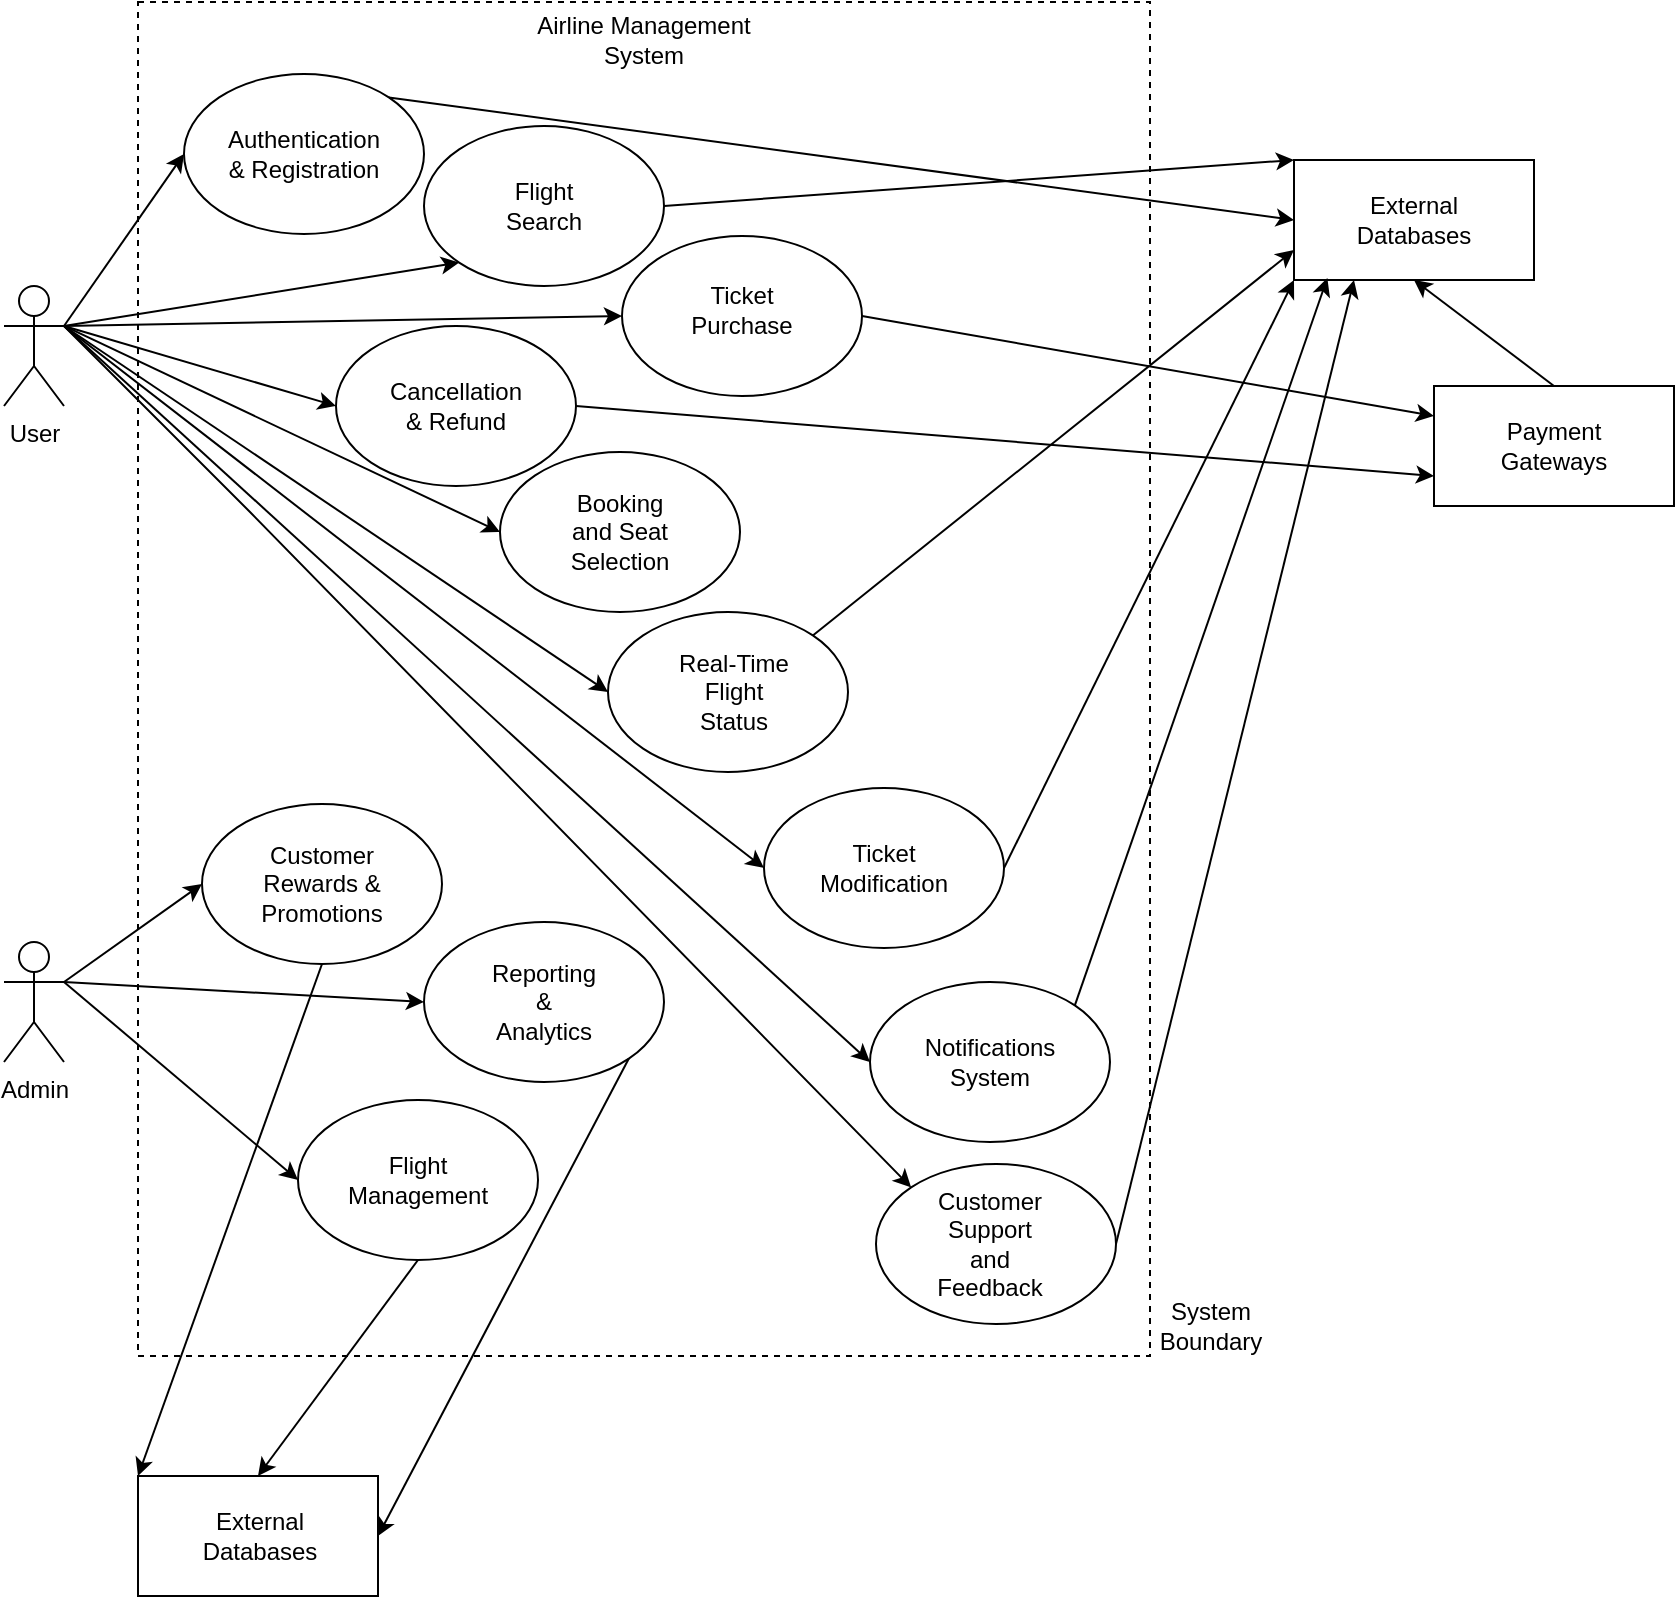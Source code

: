 <mxfile version="22.1.7" type="device">
  <diagram name="Page-1" id="j_l07m6UR3eiMceVMP7g">
    <mxGraphModel dx="1750" dy="890" grid="0" gridSize="10" guides="1" tooltips="1" connect="1" arrows="1" fold="1" page="1" pageScale="1" pageWidth="850" pageHeight="1100" math="0" shadow="0">
      <root>
        <mxCell id="0" />
        <mxCell id="1" parent="0" />
        <mxCell id="EVUtLocAtqzbS-v4X07H-1" value="" style="rounded=0;whiteSpace=wrap;html=1;dashed=1;" parent="1" vertex="1">
          <mxGeometry x="82" y="40" width="506" height="677" as="geometry" />
        </mxCell>
        <mxCell id="EVUtLocAtqzbS-v4X07H-2" value="Airline Management System" style="text;html=1;strokeColor=none;fillColor=none;align=center;verticalAlign=middle;whiteSpace=wrap;rounded=0;" parent="1" vertex="1">
          <mxGeometry x="263" y="44" width="144" height="30" as="geometry" />
        </mxCell>
        <mxCell id="EVUtLocAtqzbS-v4X07H-9" value="" style="rounded=0;whiteSpace=wrap;html=1;" parent="1" vertex="1">
          <mxGeometry x="730" y="232" width="120" height="60" as="geometry" />
        </mxCell>
        <mxCell id="EVUtLocAtqzbS-v4X07H-10" value="" style="rounded=0;whiteSpace=wrap;html=1;" parent="1" vertex="1">
          <mxGeometry x="660" y="119" width="120" height="60" as="geometry" />
        </mxCell>
        <mxCell id="EVUtLocAtqzbS-v4X07H-11" value="External Databases" style="text;html=1;strokeColor=none;fillColor=none;align=center;verticalAlign=middle;whiteSpace=wrap;rounded=0;" parent="1" vertex="1">
          <mxGeometry x="690" y="134" width="60" height="30" as="geometry" />
        </mxCell>
        <mxCell id="EVUtLocAtqzbS-v4X07H-12" value="Payment Gateways" style="text;html=1;strokeColor=none;fillColor=none;align=center;verticalAlign=middle;whiteSpace=wrap;rounded=0;" parent="1" vertex="1">
          <mxGeometry x="760" y="247" width="60" height="30" as="geometry" />
        </mxCell>
        <mxCell id="EVUtLocAtqzbS-v4X07H-15" value="User" style="shape=umlActor;verticalLabelPosition=bottom;verticalAlign=top;html=1;outlineConnect=0;" parent="1" vertex="1">
          <mxGeometry x="15" y="182" width="30" height="60" as="geometry" />
        </mxCell>
        <mxCell id="EVUtLocAtqzbS-v4X07H-26" value="System Boundary" style="text;html=1;strokeColor=none;fillColor=none;align=center;verticalAlign=middle;whiteSpace=wrap;rounded=0;" parent="1" vertex="1">
          <mxGeometry x="588" y="687" width="61" height="30" as="geometry" />
        </mxCell>
        <mxCell id="EVUtLocAtqzbS-v4X07H-27" value="" style="endArrow=classic;html=1;rounded=0;entryX=0;entryY=0.5;entryDx=0;entryDy=0;exitX=1;exitY=0;exitDx=0;exitDy=0;" parent="1" source="ILS-NVzQD1oU6h5f8vQo-1" target="EVUtLocAtqzbS-v4X07H-10" edge="1">
          <mxGeometry width="50" height="50" relative="1" as="geometry">
            <mxPoint x="606" y="149" as="sourcePoint" />
            <mxPoint x="423" y="229" as="targetPoint" />
          </mxGeometry>
        </mxCell>
        <mxCell id="EVUtLocAtqzbS-v4X07H-29" value="" style="endArrow=classic;html=1;rounded=0;entryX=0;entryY=0.25;entryDx=0;entryDy=0;exitX=1;exitY=0.5;exitDx=0;exitDy=0;" parent="1" source="ILS-NVzQD1oU6h5f8vQo-5" target="EVUtLocAtqzbS-v4X07H-9" edge="1">
          <mxGeometry width="50" height="50" relative="1" as="geometry">
            <mxPoint x="566" y="215" as="sourcePoint" />
            <mxPoint x="730" y="265" as="targetPoint" />
          </mxGeometry>
        </mxCell>
        <mxCell id="ILS-NVzQD1oU6h5f8vQo-1" value="" style="ellipse;whiteSpace=wrap;html=1;" vertex="1" parent="1">
          <mxGeometry x="105" y="76" width="120" height="80" as="geometry" />
        </mxCell>
        <mxCell id="ILS-NVzQD1oU6h5f8vQo-2" value="" style="ellipse;whiteSpace=wrap;html=1;" vertex="1" parent="1">
          <mxGeometry x="225" y="102" width="120" height="80" as="geometry" />
        </mxCell>
        <mxCell id="ILS-NVzQD1oU6h5f8vQo-3" value="" style="ellipse;whiteSpace=wrap;html=1;" vertex="1" parent="1">
          <mxGeometry x="263" y="265" width="120" height="80" as="geometry" />
        </mxCell>
        <mxCell id="ILS-NVzQD1oU6h5f8vQo-4" value="" style="ellipse;whiteSpace=wrap;html=1;" vertex="1" parent="1">
          <mxGeometry x="317" y="345" width="120" height="80" as="geometry" />
        </mxCell>
        <mxCell id="ILS-NVzQD1oU6h5f8vQo-5" value="" style="ellipse;whiteSpace=wrap;html=1;" vertex="1" parent="1">
          <mxGeometry x="324" y="157" width="120" height="80" as="geometry" />
        </mxCell>
        <mxCell id="ILS-NVzQD1oU6h5f8vQo-6" value="" style="ellipse;whiteSpace=wrap;html=1;" vertex="1" parent="1">
          <mxGeometry x="395" y="433" width="120" height="80" as="geometry" />
        </mxCell>
        <mxCell id="ILS-NVzQD1oU6h5f8vQo-7" value="" style="ellipse;whiteSpace=wrap;html=1;" vertex="1" parent="1">
          <mxGeometry x="181" y="202" width="120" height="80" as="geometry" />
        </mxCell>
        <mxCell id="ILS-NVzQD1oU6h5f8vQo-8" value="" style="ellipse;whiteSpace=wrap;html=1;" vertex="1" parent="1">
          <mxGeometry x="448" y="530" width="120" height="80" as="geometry" />
        </mxCell>
        <mxCell id="ILS-NVzQD1oU6h5f8vQo-9" value="" style="ellipse;whiteSpace=wrap;html=1;" vertex="1" parent="1">
          <mxGeometry x="225" y="500" width="120" height="80" as="geometry" />
        </mxCell>
        <mxCell id="ILS-NVzQD1oU6h5f8vQo-10" value="" style="ellipse;whiteSpace=wrap;html=1;" vertex="1" parent="1">
          <mxGeometry x="162" y="589" width="120" height="80" as="geometry" />
        </mxCell>
        <mxCell id="ILS-NVzQD1oU6h5f8vQo-11" value="" style="ellipse;whiteSpace=wrap;html=1;" vertex="1" parent="1">
          <mxGeometry x="114" y="441" width="120" height="80" as="geometry" />
        </mxCell>
        <mxCell id="ILS-NVzQD1oU6h5f8vQo-12" value="" style="ellipse;whiteSpace=wrap;html=1;" vertex="1" parent="1">
          <mxGeometry x="451" y="621" width="120" height="80" as="geometry" />
        </mxCell>
        <mxCell id="ILS-NVzQD1oU6h5f8vQo-13" value="Authentication &amp;amp; Registration" style="text;html=1;strokeColor=none;fillColor=none;align=center;verticalAlign=middle;whiteSpace=wrap;rounded=0;" vertex="1" parent="1">
          <mxGeometry x="135" y="101" width="60" height="30" as="geometry" />
        </mxCell>
        <mxCell id="ILS-NVzQD1oU6h5f8vQo-14" value="Flight Search" style="text;html=1;strokeColor=none;fillColor=none;align=center;verticalAlign=middle;whiteSpace=wrap;rounded=0;" vertex="1" parent="1">
          <mxGeometry x="255" y="127" width="60" height="30" as="geometry" />
        </mxCell>
        <mxCell id="ILS-NVzQD1oU6h5f8vQo-16" value="Booking and Seat Selection" style="text;html=1;strokeColor=none;fillColor=none;align=center;verticalAlign=middle;whiteSpace=wrap;rounded=0;" vertex="1" parent="1">
          <mxGeometry x="293" y="290" width="60" height="30" as="geometry" />
        </mxCell>
        <mxCell id="ILS-NVzQD1oU6h5f8vQo-17" value="Ticket Purchase" style="text;html=1;strokeColor=none;fillColor=none;align=center;verticalAlign=middle;whiteSpace=wrap;rounded=0;" vertex="1" parent="1">
          <mxGeometry x="354" y="179" width="60" height="30" as="geometry" />
        </mxCell>
        <mxCell id="ILS-NVzQD1oU6h5f8vQo-18" value="Ticket Modification" style="text;html=1;strokeColor=none;fillColor=none;align=center;verticalAlign=middle;whiteSpace=wrap;rounded=0;" vertex="1" parent="1">
          <mxGeometry x="425" y="458" width="60" height="30" as="geometry" />
        </mxCell>
        <mxCell id="ILS-NVzQD1oU6h5f8vQo-19" value="Cancellation &amp;amp; Refund" style="text;html=1;strokeColor=none;fillColor=none;align=center;verticalAlign=middle;whiteSpace=wrap;rounded=0;" vertex="1" parent="1">
          <mxGeometry x="211" y="227" width="60" height="30" as="geometry" />
        </mxCell>
        <mxCell id="ILS-NVzQD1oU6h5f8vQo-20" value="Real-Time Flight Status" style="text;html=1;strokeColor=none;fillColor=none;align=center;verticalAlign=middle;whiteSpace=wrap;rounded=0;" vertex="1" parent="1">
          <mxGeometry x="350" y="370" width="60" height="30" as="geometry" />
        </mxCell>
        <mxCell id="ILS-NVzQD1oU6h5f8vQo-21" value="Notifications System" style="text;html=1;strokeColor=none;fillColor=none;align=center;verticalAlign=middle;whiteSpace=wrap;rounded=0;" vertex="1" parent="1">
          <mxGeometry x="478" y="555" width="60" height="30" as="geometry" />
        </mxCell>
        <mxCell id="ILS-NVzQD1oU6h5f8vQo-22" value="Customer Support and Feedback" style="text;html=1;strokeColor=none;fillColor=none;align=center;verticalAlign=middle;whiteSpace=wrap;rounded=0;" vertex="1" parent="1">
          <mxGeometry x="478" y="646" width="60" height="30" as="geometry" />
        </mxCell>
        <mxCell id="ILS-NVzQD1oU6h5f8vQo-24" value="Flight Management" style="text;html=1;strokeColor=none;fillColor=none;align=center;verticalAlign=middle;whiteSpace=wrap;rounded=0;" vertex="1" parent="1">
          <mxGeometry x="192" y="614" width="60" height="30" as="geometry" />
        </mxCell>
        <mxCell id="ILS-NVzQD1oU6h5f8vQo-25" value="Reporting &amp;amp; Analytics" style="text;html=1;strokeColor=none;fillColor=none;align=center;verticalAlign=middle;whiteSpace=wrap;rounded=0;" vertex="1" parent="1">
          <mxGeometry x="255" y="525" width="60" height="30" as="geometry" />
        </mxCell>
        <mxCell id="ILS-NVzQD1oU6h5f8vQo-26" value="Customer Rewards &amp;amp; Promotions" style="text;html=1;strokeColor=none;fillColor=none;align=center;verticalAlign=middle;whiteSpace=wrap;rounded=0;" vertex="1" parent="1">
          <mxGeometry x="144" y="466" width="60" height="30" as="geometry" />
        </mxCell>
        <mxCell id="ILS-NVzQD1oU6h5f8vQo-29" value="" style="endArrow=classic;html=1;rounded=0;entryX=0;entryY=0.5;entryDx=0;entryDy=0;exitX=1;exitY=0.333;exitDx=0;exitDy=0;exitPerimeter=0;" edge="1" parent="1" source="EVUtLocAtqzbS-v4X07H-15" target="ILS-NVzQD1oU6h5f8vQo-1">
          <mxGeometry width="50" height="50" relative="1" as="geometry">
            <mxPoint x="76" y="196" as="sourcePoint" />
            <mxPoint x="126" y="146" as="targetPoint" />
          </mxGeometry>
        </mxCell>
        <mxCell id="ILS-NVzQD1oU6h5f8vQo-30" value="" style="endArrow=classic;html=1;rounded=0;exitX=1;exitY=0.333;exitDx=0;exitDy=0;exitPerimeter=0;entryX=0;entryY=1;entryDx=0;entryDy=0;" edge="1" parent="1" source="EVUtLocAtqzbS-v4X07H-15" target="ILS-NVzQD1oU6h5f8vQo-2">
          <mxGeometry width="50" height="50" relative="1" as="geometry">
            <mxPoint x="233" y="163" as="sourcePoint" />
            <mxPoint x="283" y="113" as="targetPoint" />
            <Array as="points" />
          </mxGeometry>
        </mxCell>
        <mxCell id="ILS-NVzQD1oU6h5f8vQo-32" value="" style="endArrow=classic;html=1;rounded=0;exitX=1;exitY=0.333;exitDx=0;exitDy=0;exitPerimeter=0;entryX=0;entryY=0.5;entryDx=0;entryDy=0;" edge="1" parent="1" source="EVUtLocAtqzbS-v4X07H-15" target="ILS-NVzQD1oU6h5f8vQo-3">
          <mxGeometry width="50" height="50" relative="1" as="geometry">
            <mxPoint x="397" y="168" as="sourcePoint" />
            <mxPoint x="447" y="118" as="targetPoint" />
            <Array as="points" />
          </mxGeometry>
        </mxCell>
        <mxCell id="ILS-NVzQD1oU6h5f8vQo-33" value="" style="endArrow=classic;html=1;rounded=0;entryX=0;entryY=0.5;entryDx=0;entryDy=0;exitX=1;exitY=0.333;exitDx=0;exitDy=0;exitPerimeter=0;" edge="1" parent="1" source="EVUtLocAtqzbS-v4X07H-15" target="ILS-NVzQD1oU6h5f8vQo-6">
          <mxGeometry width="50" height="50" relative="1" as="geometry">
            <mxPoint x="54" y="273" as="sourcePoint" />
            <mxPoint x="104" y="223" as="targetPoint" />
          </mxGeometry>
        </mxCell>
        <mxCell id="ILS-NVzQD1oU6h5f8vQo-34" value="" style="endArrow=classic;html=1;rounded=0;entryX=0;entryY=0.5;entryDx=0;entryDy=0;exitX=1;exitY=0.333;exitDx=0;exitDy=0;exitPerimeter=0;" edge="1" parent="1" source="EVUtLocAtqzbS-v4X07H-15" target="ILS-NVzQD1oU6h5f8vQo-7">
          <mxGeometry width="50" height="50" relative="1" as="geometry">
            <mxPoint x="238" y="268" as="sourcePoint" />
            <mxPoint x="288" y="218" as="targetPoint" />
            <Array as="points" />
          </mxGeometry>
        </mxCell>
        <mxCell id="ILS-NVzQD1oU6h5f8vQo-35" value="" style="endArrow=classic;html=1;rounded=0;entryX=0;entryY=0.5;entryDx=0;entryDy=0;exitX=1;exitY=0.333;exitDx=0;exitDy=0;exitPerimeter=0;" edge="1" parent="1" source="EVUtLocAtqzbS-v4X07H-15" target="ILS-NVzQD1oU6h5f8vQo-5">
          <mxGeometry width="50" height="50" relative="1" as="geometry">
            <mxPoint x="397" y="274" as="sourcePoint" />
            <mxPoint x="447" y="224" as="targetPoint" />
            <Array as="points" />
          </mxGeometry>
        </mxCell>
        <mxCell id="ILS-NVzQD1oU6h5f8vQo-37" value="" style="endArrow=classic;html=1;rounded=0;entryX=0;entryY=0.5;entryDx=0;entryDy=0;exitX=1;exitY=0.333;exitDx=0;exitDy=0;exitPerimeter=0;" edge="1" parent="1" source="EVUtLocAtqzbS-v4X07H-15" target="ILS-NVzQD1oU6h5f8vQo-8">
          <mxGeometry width="50" height="50" relative="1" as="geometry">
            <mxPoint x="55" y="403" as="sourcePoint" />
            <mxPoint x="105" y="353" as="targetPoint" />
          </mxGeometry>
        </mxCell>
        <mxCell id="ILS-NVzQD1oU6h5f8vQo-38" value="" style="endArrow=classic;html=1;rounded=0;entryX=0;entryY=0;entryDx=0;entryDy=0;exitX=1;exitY=0.333;exitDx=0;exitDy=0;exitPerimeter=0;" edge="1" parent="1" source="EVUtLocAtqzbS-v4X07H-15" target="ILS-NVzQD1oU6h5f8vQo-12">
          <mxGeometry width="50" height="50" relative="1" as="geometry">
            <mxPoint x="240" y="401" as="sourcePoint" />
            <mxPoint x="290" y="351" as="targetPoint" />
            <Array as="points">
              <mxPoint x="138" y="295" />
            </Array>
          </mxGeometry>
        </mxCell>
        <mxCell id="ILS-NVzQD1oU6h5f8vQo-39" value="" style="endArrow=classic;html=1;rounded=0;entryX=0;entryY=0.5;entryDx=0;entryDy=0;exitX=1;exitY=0.333;exitDx=0;exitDy=0;exitPerimeter=0;" edge="1" parent="1" source="EVUtLocAtqzbS-v4X07H-15" target="ILS-NVzQD1oU6h5f8vQo-4">
          <mxGeometry width="50" height="50" relative="1" as="geometry">
            <mxPoint x="398" y="399" as="sourcePoint" />
            <mxPoint x="448" y="349" as="targetPoint" />
            <Array as="points" />
          </mxGeometry>
        </mxCell>
        <mxCell id="ILS-NVzQD1oU6h5f8vQo-40" value="Admin" style="shape=umlActor;verticalLabelPosition=bottom;verticalAlign=top;html=1;outlineConnect=0;" vertex="1" parent="1">
          <mxGeometry x="15" y="510" width="30" height="60" as="geometry" />
        </mxCell>
        <mxCell id="ILS-NVzQD1oU6h5f8vQo-41" value="" style="endArrow=classic;html=1;rounded=0;exitX=1;exitY=0.333;exitDx=0;exitDy=0;exitPerimeter=0;entryX=0;entryY=0.5;entryDx=0;entryDy=0;" edge="1" parent="1" source="ILS-NVzQD1oU6h5f8vQo-40" target="ILS-NVzQD1oU6h5f8vQo-11">
          <mxGeometry width="50" height="50" relative="1" as="geometry">
            <mxPoint x="66" y="530" as="sourcePoint" />
            <mxPoint x="116" y="480" as="targetPoint" />
          </mxGeometry>
        </mxCell>
        <mxCell id="ILS-NVzQD1oU6h5f8vQo-42" value="" style="endArrow=classic;html=1;rounded=0;exitX=1;exitY=0.333;exitDx=0;exitDy=0;exitPerimeter=0;entryX=0;entryY=0.5;entryDx=0;entryDy=0;" edge="1" parent="1" source="ILS-NVzQD1oU6h5f8vQo-40" target="ILS-NVzQD1oU6h5f8vQo-9">
          <mxGeometry width="50" height="50" relative="1" as="geometry">
            <mxPoint x="176" y="596" as="sourcePoint" />
            <mxPoint x="226" y="546" as="targetPoint" />
          </mxGeometry>
        </mxCell>
        <mxCell id="ILS-NVzQD1oU6h5f8vQo-43" value="" style="endArrow=classic;html=1;rounded=0;exitX=1;exitY=0.333;exitDx=0;exitDy=0;exitPerimeter=0;entryX=0;entryY=0.5;entryDx=0;entryDy=0;" edge="1" parent="1" source="ILS-NVzQD1oU6h5f8vQo-40" target="ILS-NVzQD1oU6h5f8vQo-10">
          <mxGeometry width="50" height="50" relative="1" as="geometry">
            <mxPoint x="112" y="678" as="sourcePoint" />
            <mxPoint x="162" y="628" as="targetPoint" />
          </mxGeometry>
        </mxCell>
        <mxCell id="ILS-NVzQD1oU6h5f8vQo-44" value="" style="endArrow=classic;html=1;rounded=0;exitX=1;exitY=0.5;exitDx=0;exitDy=0;entryX=0;entryY=0.75;entryDx=0;entryDy=0;" edge="1" parent="1" source="ILS-NVzQD1oU6h5f8vQo-7" target="EVUtLocAtqzbS-v4X07H-9">
          <mxGeometry width="50" height="50" relative="1" as="geometry">
            <mxPoint x="608" y="313" as="sourcePoint" />
            <mxPoint x="658" y="263" as="targetPoint" />
          </mxGeometry>
        </mxCell>
        <mxCell id="ILS-NVzQD1oU6h5f8vQo-46" value="" style="endArrow=classic;html=1;rounded=0;exitX=0.5;exitY=0;exitDx=0;exitDy=0;entryX=0.5;entryY=1;entryDx=0;entryDy=0;" edge="1" parent="1" source="EVUtLocAtqzbS-v4X07H-9" target="EVUtLocAtqzbS-v4X07H-10">
          <mxGeometry width="50" height="50" relative="1" as="geometry">
            <mxPoint x="684" y="227" as="sourcePoint" />
            <mxPoint x="734" y="177" as="targetPoint" />
          </mxGeometry>
        </mxCell>
        <mxCell id="ILS-NVzQD1oU6h5f8vQo-47" value="" style="endArrow=classic;html=1;rounded=0;exitX=1;exitY=0.5;exitDx=0;exitDy=0;entryX=0;entryY=1;entryDx=0;entryDy=0;" edge="1" parent="1" source="ILS-NVzQD1oU6h5f8vQo-6" target="EVUtLocAtqzbS-v4X07H-10">
          <mxGeometry width="50" height="50" relative="1" as="geometry">
            <mxPoint x="513" y="456" as="sourcePoint" />
            <mxPoint x="563" y="406" as="targetPoint" />
          </mxGeometry>
        </mxCell>
        <mxCell id="ILS-NVzQD1oU6h5f8vQo-48" value="" style="endArrow=classic;html=1;rounded=0;exitX=1;exitY=0.5;exitDx=0;exitDy=0;entryX=0;entryY=0;entryDx=0;entryDy=0;" edge="1" parent="1" source="ILS-NVzQD1oU6h5f8vQo-2" target="EVUtLocAtqzbS-v4X07H-10">
          <mxGeometry width="50" height="50" relative="1" as="geometry">
            <mxPoint x="470" y="123" as="sourcePoint" />
            <mxPoint x="520" y="73" as="targetPoint" />
          </mxGeometry>
        </mxCell>
        <mxCell id="ILS-NVzQD1oU6h5f8vQo-52" value="" style="rounded=0;whiteSpace=wrap;html=1;" vertex="1" parent="1">
          <mxGeometry x="82" y="777" width="120" height="60" as="geometry" />
        </mxCell>
        <mxCell id="ILS-NVzQD1oU6h5f8vQo-53" value="External Databases" style="text;html=1;strokeColor=none;fillColor=none;align=center;verticalAlign=middle;whiteSpace=wrap;rounded=0;" vertex="1" parent="1">
          <mxGeometry x="113" y="792" width="60" height="30" as="geometry" />
        </mxCell>
        <mxCell id="ILS-NVzQD1oU6h5f8vQo-58" value="" style="endArrow=classic;html=1;rounded=0;entryX=0;entryY=0;entryDx=0;entryDy=0;exitX=0.5;exitY=1;exitDx=0;exitDy=0;" edge="1" parent="1" source="ILS-NVzQD1oU6h5f8vQo-11" target="ILS-NVzQD1oU6h5f8vQo-52">
          <mxGeometry width="50" height="50" relative="1" as="geometry">
            <mxPoint x="10" y="790" as="sourcePoint" />
            <mxPoint x="60" y="740" as="targetPoint" />
          </mxGeometry>
        </mxCell>
        <mxCell id="ILS-NVzQD1oU6h5f8vQo-59" value="" style="endArrow=classic;html=1;rounded=0;entryX=0.5;entryY=0;entryDx=0;entryDy=0;exitX=0.5;exitY=1;exitDx=0;exitDy=0;" edge="1" parent="1" source="ILS-NVzQD1oU6h5f8vQo-10" target="ILS-NVzQD1oU6h5f8vQo-52">
          <mxGeometry width="50" height="50" relative="1" as="geometry">
            <mxPoint x="17" y="779" as="sourcePoint" />
            <mxPoint x="67" y="729" as="targetPoint" />
          </mxGeometry>
        </mxCell>
        <mxCell id="ILS-NVzQD1oU6h5f8vQo-61" value="" style="endArrow=classic;html=1;rounded=0;entryX=1;entryY=0.5;entryDx=0;entryDy=0;exitX=1;exitY=1;exitDx=0;exitDy=0;" edge="1" parent="1" source="ILS-NVzQD1oU6h5f8vQo-9" target="ILS-NVzQD1oU6h5f8vQo-52">
          <mxGeometry width="50" height="50" relative="1" as="geometry">
            <mxPoint x="268" y="815" as="sourcePoint" />
            <mxPoint x="318" y="765" as="targetPoint" />
          </mxGeometry>
        </mxCell>
        <mxCell id="ILS-NVzQD1oU6h5f8vQo-62" value="" style="endArrow=classic;html=1;rounded=0;exitX=1;exitY=0;exitDx=0;exitDy=0;entryX=0;entryY=0.75;entryDx=0;entryDy=0;" edge="1" parent="1" source="ILS-NVzQD1oU6h5f8vQo-4" target="EVUtLocAtqzbS-v4X07H-10">
          <mxGeometry width="50" height="50" relative="1" as="geometry">
            <mxPoint x="426" y="359" as="sourcePoint" />
            <mxPoint x="476" y="309" as="targetPoint" />
          </mxGeometry>
        </mxCell>
        <mxCell id="ILS-NVzQD1oU6h5f8vQo-63" value="" style="endArrow=classic;html=1;rounded=0;entryX=0.139;entryY=0.983;entryDx=0;entryDy=0;entryPerimeter=0;exitX=1;exitY=0;exitDx=0;exitDy=0;" edge="1" parent="1" source="ILS-NVzQD1oU6h5f8vQo-8" target="EVUtLocAtqzbS-v4X07H-10">
          <mxGeometry width="50" height="50" relative="1" as="geometry">
            <mxPoint x="561" y="466" as="sourcePoint" />
            <mxPoint x="611" y="416" as="targetPoint" />
          </mxGeometry>
        </mxCell>
        <mxCell id="ILS-NVzQD1oU6h5f8vQo-64" value="" style="endArrow=classic;html=1;rounded=0;entryX=0.25;entryY=1;entryDx=0;entryDy=0;exitX=1;exitY=0.5;exitDx=0;exitDy=0;" edge="1" parent="1" source="ILS-NVzQD1oU6h5f8vQo-12" target="EVUtLocAtqzbS-v4X07H-10">
          <mxGeometry width="50" height="50" relative="1" as="geometry">
            <mxPoint x="628" y="535" as="sourcePoint" />
            <mxPoint x="678" y="485" as="targetPoint" />
          </mxGeometry>
        </mxCell>
      </root>
    </mxGraphModel>
  </diagram>
</mxfile>
